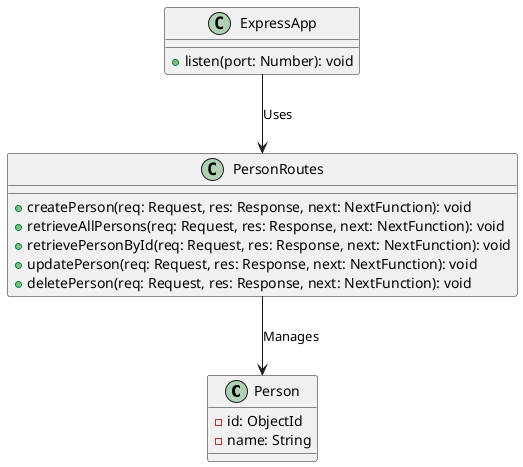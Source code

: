 @startuml

class Person {
  - id: ObjectId
  - name: String
}

class PersonRoutes {
  + createPerson(req: Request, res: Response, next: NextFunction): void
  + retrieveAllPersons(req: Request, res: Response, next: NextFunction): void
  + retrievePersonById(req: Request, res: Response, next: NextFunction): void
  + updatePerson(req: Request, res: Response, next: NextFunction): void
  + deletePerson(req: Request, res: Response, next: NextFunction): void
}

class ExpressApp {
  + listen(port: Number): void
}

PersonRoutes --> Person: Manages
ExpressApp --> PersonRoutes: Uses

@enduml
